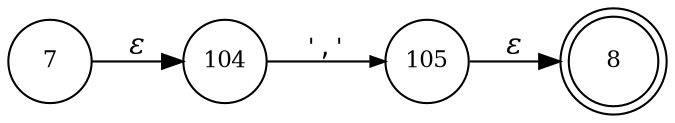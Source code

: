 digraph ATN {
rankdir=LR;
s8[fontsize=11, label="8", shape=doublecircle, fixedsize=true, width=.6];
s7[fontsize=11,label="7", shape=circle, fixedsize=true, width=.55, peripheries=1];
s104[fontsize=11,label="104", shape=circle, fixedsize=true, width=.55, peripheries=1];
s105[fontsize=11,label="105", shape=circle, fixedsize=true, width=.55, peripheries=1];
s7 -> s104 [fontname="Times-Italic", label="&epsilon;"];
s104 -> s105 [fontsize=11, fontname="Courier", arrowsize=.7, label = "','", arrowhead = normal];
s105 -> s8 [fontname="Times-Italic", label="&epsilon;"];
}